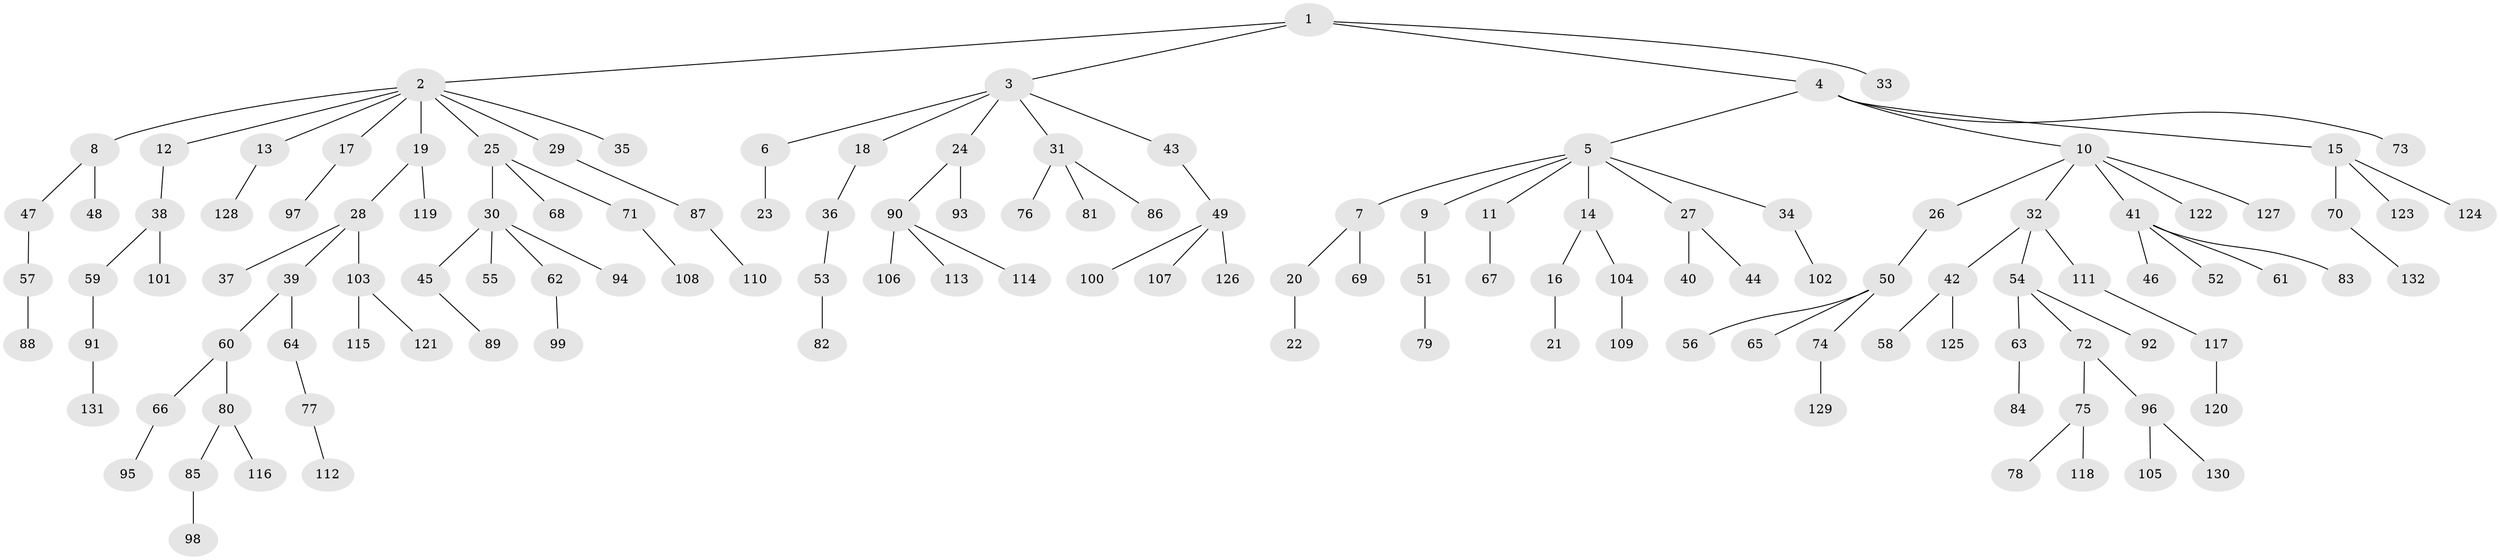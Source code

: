 // coarse degree distribution, {5: 0.075, 1: 0.55, 3: 0.075, 2: 0.25, 6: 0.05}
// Generated by graph-tools (version 1.1) at 2025/37/03/04/25 23:37:20]
// undirected, 132 vertices, 131 edges
graph export_dot {
  node [color=gray90,style=filled];
  1;
  2;
  3;
  4;
  5;
  6;
  7;
  8;
  9;
  10;
  11;
  12;
  13;
  14;
  15;
  16;
  17;
  18;
  19;
  20;
  21;
  22;
  23;
  24;
  25;
  26;
  27;
  28;
  29;
  30;
  31;
  32;
  33;
  34;
  35;
  36;
  37;
  38;
  39;
  40;
  41;
  42;
  43;
  44;
  45;
  46;
  47;
  48;
  49;
  50;
  51;
  52;
  53;
  54;
  55;
  56;
  57;
  58;
  59;
  60;
  61;
  62;
  63;
  64;
  65;
  66;
  67;
  68;
  69;
  70;
  71;
  72;
  73;
  74;
  75;
  76;
  77;
  78;
  79;
  80;
  81;
  82;
  83;
  84;
  85;
  86;
  87;
  88;
  89;
  90;
  91;
  92;
  93;
  94;
  95;
  96;
  97;
  98;
  99;
  100;
  101;
  102;
  103;
  104;
  105;
  106;
  107;
  108;
  109;
  110;
  111;
  112;
  113;
  114;
  115;
  116;
  117;
  118;
  119;
  120;
  121;
  122;
  123;
  124;
  125;
  126;
  127;
  128;
  129;
  130;
  131;
  132;
  1 -- 2;
  1 -- 3;
  1 -- 4;
  1 -- 33;
  2 -- 8;
  2 -- 12;
  2 -- 13;
  2 -- 17;
  2 -- 19;
  2 -- 25;
  2 -- 29;
  2 -- 35;
  3 -- 6;
  3 -- 18;
  3 -- 24;
  3 -- 31;
  3 -- 43;
  4 -- 5;
  4 -- 10;
  4 -- 15;
  4 -- 73;
  5 -- 7;
  5 -- 9;
  5 -- 11;
  5 -- 14;
  5 -- 27;
  5 -- 34;
  6 -- 23;
  7 -- 20;
  7 -- 69;
  8 -- 47;
  8 -- 48;
  9 -- 51;
  10 -- 26;
  10 -- 32;
  10 -- 41;
  10 -- 122;
  10 -- 127;
  11 -- 67;
  12 -- 38;
  13 -- 128;
  14 -- 16;
  14 -- 104;
  15 -- 70;
  15 -- 123;
  15 -- 124;
  16 -- 21;
  17 -- 97;
  18 -- 36;
  19 -- 28;
  19 -- 119;
  20 -- 22;
  24 -- 90;
  24 -- 93;
  25 -- 30;
  25 -- 68;
  25 -- 71;
  26 -- 50;
  27 -- 40;
  27 -- 44;
  28 -- 37;
  28 -- 39;
  28 -- 103;
  29 -- 87;
  30 -- 45;
  30 -- 55;
  30 -- 62;
  30 -- 94;
  31 -- 76;
  31 -- 81;
  31 -- 86;
  32 -- 42;
  32 -- 54;
  32 -- 111;
  34 -- 102;
  36 -- 53;
  38 -- 59;
  38 -- 101;
  39 -- 60;
  39 -- 64;
  41 -- 46;
  41 -- 52;
  41 -- 61;
  41 -- 83;
  42 -- 58;
  42 -- 125;
  43 -- 49;
  45 -- 89;
  47 -- 57;
  49 -- 100;
  49 -- 107;
  49 -- 126;
  50 -- 56;
  50 -- 65;
  50 -- 74;
  51 -- 79;
  53 -- 82;
  54 -- 63;
  54 -- 72;
  54 -- 92;
  57 -- 88;
  59 -- 91;
  60 -- 66;
  60 -- 80;
  62 -- 99;
  63 -- 84;
  64 -- 77;
  66 -- 95;
  70 -- 132;
  71 -- 108;
  72 -- 75;
  72 -- 96;
  74 -- 129;
  75 -- 78;
  75 -- 118;
  77 -- 112;
  80 -- 85;
  80 -- 116;
  85 -- 98;
  87 -- 110;
  90 -- 106;
  90 -- 113;
  90 -- 114;
  91 -- 131;
  96 -- 105;
  96 -- 130;
  103 -- 115;
  103 -- 121;
  104 -- 109;
  111 -- 117;
  117 -- 120;
}
